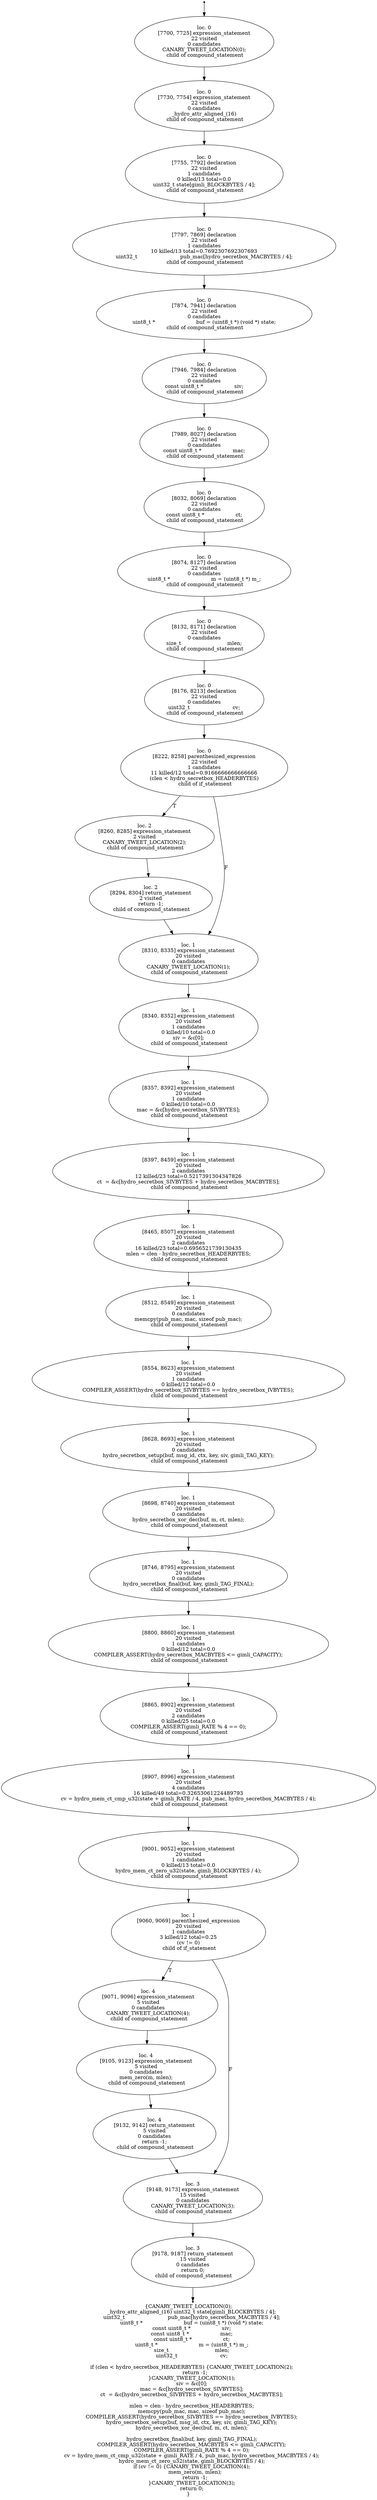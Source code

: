 digraph hydro_secretbox_decrypt_localised_9 {
	initial [shape=point]
	initial -> "loc. 0
[7700, 7725] expression_statement
22 visited
0 candidates
 CANARY_TWEET_LOCATION(0); 
 child of compound_statement"
	final [shape=point]
	"loc. 3
[9178, 9187] return_statement
15 visited
0 candidates
 return 0; 
 child of compound_statement" -> final
	"loc. 0
[7700, 7725] expression_statement
22 visited
0 candidates
 CANARY_TWEET_LOCATION(0); 
 child of compound_statement"
	"loc. 0
[7700, 7725] expression_statement
22 visited
0 candidates
 CANARY_TWEET_LOCATION(0); 
 child of compound_statement" -> "loc. 0
[7730, 7754] expression_statement
22 visited
0 candidates
 _hydro_attr_aligned_(16) 
 child of compound_statement"
	"loc. 0
[7730, 7754] expression_statement
22 visited
0 candidates
 _hydro_attr_aligned_(16) 
 child of compound_statement"
	"loc. 0
[7730, 7754] expression_statement
22 visited
0 candidates
 _hydro_attr_aligned_(16) 
 child of compound_statement" -> "loc. 0
[7755, 7792] declaration
22 visited
1 candidates
0 killed/13 total=0.0
 uint32_t state[gimli_BLOCKBYTES / 4]; 
 child of compound_statement"
	"loc. 0
[7755, 7792] declaration
22 visited
1 candidates
0 killed/13 total=0.0
 uint32_t state[gimli_BLOCKBYTES / 4]; 
 child of compound_statement"
	"loc. 0
[7755, 7792] declaration
22 visited
1 candidates
0 killed/13 total=0.0
 uint32_t state[gimli_BLOCKBYTES / 4]; 
 child of compound_statement" -> "loc. 0
[7797, 7869] declaration
22 visited
1 candidates
10 killed/13 total=0.7692307692307693
 uint32_t                          pub_mac[hydro_secretbox_MACBYTES / 4]; 
 child of compound_statement"
	"loc. 0
[7797, 7869] declaration
22 visited
1 candidates
10 killed/13 total=0.7692307692307693
 uint32_t                          pub_mac[hydro_secretbox_MACBYTES / 4]; 
 child of compound_statement"
	"loc. 0
[7797, 7869] declaration
22 visited
1 candidates
10 killed/13 total=0.7692307692307693
 uint32_t                          pub_mac[hydro_secretbox_MACBYTES / 4]; 
 child of compound_statement" -> "loc. 0
[7874, 7941] declaration
22 visited
0 candidates
 uint8_t *                         buf = (uint8_t *) (void *) state; 
 child of compound_statement"
	"loc. 0
[7874, 7941] declaration
22 visited
0 candidates
 uint8_t *                         buf = (uint8_t *) (void *) state; 
 child of compound_statement"
	"loc. 0
[7874, 7941] declaration
22 visited
0 candidates
 uint8_t *                         buf = (uint8_t *) (void *) state; 
 child of compound_statement" -> "loc. 0
[7946, 7984] declaration
22 visited
0 candidates
 const uint8_t *                   siv; 
 child of compound_statement"
	"loc. 0
[7946, 7984] declaration
22 visited
0 candidates
 const uint8_t *                   siv; 
 child of compound_statement"
	"loc. 0
[7946, 7984] declaration
22 visited
0 candidates
 const uint8_t *                   siv; 
 child of compound_statement" -> "loc. 0
[7989, 8027] declaration
22 visited
0 candidates
 const uint8_t *                   mac; 
 child of compound_statement"
	"loc. 0
[7989, 8027] declaration
22 visited
0 candidates
 const uint8_t *                   mac; 
 child of compound_statement"
	"loc. 0
[7989, 8027] declaration
22 visited
0 candidates
 const uint8_t *                   mac; 
 child of compound_statement" -> "loc. 0
[8032, 8069] declaration
22 visited
0 candidates
 const uint8_t *                   ct; 
 child of compound_statement"
	"loc. 0
[8032, 8069] declaration
22 visited
0 candidates
 const uint8_t *                   ct; 
 child of compound_statement"
	"loc. 0
[8032, 8069] declaration
22 visited
0 candidates
 const uint8_t *                   ct; 
 child of compound_statement" -> "loc. 0
[8074, 8127] declaration
22 visited
0 candidates
 uint8_t *                         m = (uint8_t *) m_; 
 child of compound_statement"
	"loc. 0
[8074, 8127] declaration
22 visited
0 candidates
 uint8_t *                         m = (uint8_t *) m_; 
 child of compound_statement"
	"loc. 0
[8074, 8127] declaration
22 visited
0 candidates
 uint8_t *                         m = (uint8_t *) m_; 
 child of compound_statement" -> "loc. 0
[8132, 8171] declaration
22 visited
0 candidates
 size_t                            mlen; 
 child of compound_statement"
	"loc. 0
[8132, 8171] declaration
22 visited
0 candidates
 size_t                            mlen; 
 child of compound_statement"
	"loc. 0
[8132, 8171] declaration
22 visited
0 candidates
 size_t                            mlen; 
 child of compound_statement" -> "loc. 0
[8176, 8213] declaration
22 visited
0 candidates
 uint32_t                          cv; 
 child of compound_statement"
	"loc. 0
[8176, 8213] declaration
22 visited
0 candidates
 uint32_t                          cv; 
 child of compound_statement"
	"loc. 0
[8176, 8213] declaration
22 visited
0 candidates
 uint32_t                          cv; 
 child of compound_statement" -> "loc. 0
[8222, 8258] parenthesized_expression
22 visited
1 candidates
11 killed/12 total=0.9166666666666666
 (clen < hydro_secretbox_HEADERBYTES) 
 child of if_statement"
	"loc. 0
[8222, 8258] parenthesized_expression
22 visited
1 candidates
11 killed/12 total=0.9166666666666666
 (clen < hydro_secretbox_HEADERBYTES) 
 child of if_statement"
	"loc. 0
[8222, 8258] parenthesized_expression
22 visited
1 candidates
11 killed/12 total=0.9166666666666666
 (clen < hydro_secretbox_HEADERBYTES) 
 child of if_statement" -> "loc. 2
[8260, 8285] expression_statement
2 visited
 CANARY_TWEET_LOCATION(2); 
 child of compound_statement" [label=T]
	"loc. 0
[8222, 8258] parenthesized_expression
22 visited
1 candidates
11 killed/12 total=0.9166666666666666
 (clen < hydro_secretbox_HEADERBYTES) 
 child of if_statement" -> "loc. 1
[8310, 8335] expression_statement
20 visited
0 candidates
 CANARY_TWEET_LOCATION(1); 
 child of compound_statement" [label=F]
	"loc. 2
[8260, 8285] expression_statement
2 visited
 CANARY_TWEET_LOCATION(2); 
 child of compound_statement"
	"loc. 2
[8260, 8285] expression_statement
2 visited
 CANARY_TWEET_LOCATION(2); 
 child of compound_statement" -> "loc. 2
[8294, 8304] return_statement
2 visited
 return -1; 
 child of compound_statement"
	"loc. 1
[8310, 8335] expression_statement
20 visited
0 candidates
 CANARY_TWEET_LOCATION(1); 
 child of compound_statement"
	"loc. 1
[8310, 8335] expression_statement
20 visited
0 candidates
 CANARY_TWEET_LOCATION(1); 
 child of compound_statement" -> "loc. 1
[8340, 8352] expression_statement
20 visited
1 candidates
0 killed/10 total=0.0
 siv = &c[0]; 
 child of compound_statement"
	"loc. 2
[8294, 8304] return_statement
2 visited
 return -1; 
 child of compound_statement"
	"loc. 2
[8294, 8304] return_statement
2 visited
 return -1; 
 child of compound_statement" -> "loc. 1
[8310, 8335] expression_statement
20 visited
0 candidates
 CANARY_TWEET_LOCATION(1); 
 child of compound_statement"
	"loc. 1
[8340, 8352] expression_statement
20 visited
1 candidates
0 killed/10 total=0.0
 siv = &c[0]; 
 child of compound_statement"
	"loc. 1
[8340, 8352] expression_statement
20 visited
1 candidates
0 killed/10 total=0.0
 siv = &c[0]; 
 child of compound_statement" -> "loc. 1
[8357, 8392] expression_statement
20 visited
1 candidates
0 killed/10 total=0.0
 mac = &c[hydro_secretbox_SIVBYTES]; 
 child of compound_statement"
	"loc. 1
[8357, 8392] expression_statement
20 visited
1 candidates
0 killed/10 total=0.0
 mac = &c[hydro_secretbox_SIVBYTES]; 
 child of compound_statement"
	"loc. 1
[8357, 8392] expression_statement
20 visited
1 candidates
0 killed/10 total=0.0
 mac = &c[hydro_secretbox_SIVBYTES]; 
 child of compound_statement" -> "loc. 1
[8397, 8459] expression_statement
20 visited
2 candidates
12 killed/23 total=0.5217391304347826
 ct  = &c[hydro_secretbox_SIVBYTES + hydro_secretbox_MACBYTES]; 
 child of compound_statement"
	"loc. 1
[8397, 8459] expression_statement
20 visited
2 candidates
12 killed/23 total=0.5217391304347826
 ct  = &c[hydro_secretbox_SIVBYTES + hydro_secretbox_MACBYTES]; 
 child of compound_statement"
	"loc. 1
[8397, 8459] expression_statement
20 visited
2 candidates
12 killed/23 total=0.5217391304347826
 ct  = &c[hydro_secretbox_SIVBYTES + hydro_secretbox_MACBYTES]; 
 child of compound_statement" -> "loc. 1
[8465, 8507] expression_statement
20 visited
2 candidates
16 killed/23 total=0.6956521739130435
 mlen = clen - hydro_secretbox_HEADERBYTES; 
 child of compound_statement"
	"loc. 1
[8465, 8507] expression_statement
20 visited
2 candidates
16 killed/23 total=0.6956521739130435
 mlen = clen - hydro_secretbox_HEADERBYTES; 
 child of compound_statement"
	"loc. 1
[8465, 8507] expression_statement
20 visited
2 candidates
16 killed/23 total=0.6956521739130435
 mlen = clen - hydro_secretbox_HEADERBYTES; 
 child of compound_statement" -> "loc. 1
[8512, 8549] expression_statement
20 visited
0 candidates
 memcpy(pub_mac, mac, sizeof pub_mac); 
 child of compound_statement"
	"loc. 1
[8512, 8549] expression_statement
20 visited
0 candidates
 memcpy(pub_mac, mac, sizeof pub_mac); 
 child of compound_statement"
	"loc. 1
[8512, 8549] expression_statement
20 visited
0 candidates
 memcpy(pub_mac, mac, sizeof pub_mac); 
 child of compound_statement" -> "loc. 1
[8554, 8623] expression_statement
20 visited
1 candidates
0 killed/12 total=0.0
 COMPILER_ASSERT(hydro_secretbox_SIVBYTES == hydro_secretbox_IVBYTES); 
 child of compound_statement"
	"loc. 1
[8554, 8623] expression_statement
20 visited
1 candidates
0 killed/12 total=0.0
 COMPILER_ASSERT(hydro_secretbox_SIVBYTES == hydro_secretbox_IVBYTES); 
 child of compound_statement"
	"loc. 1
[8554, 8623] expression_statement
20 visited
1 candidates
0 killed/12 total=0.0
 COMPILER_ASSERT(hydro_secretbox_SIVBYTES == hydro_secretbox_IVBYTES); 
 child of compound_statement" -> "loc. 1
[8628, 8693] expression_statement
20 visited
0 candidates
 hydro_secretbox_setup(buf, msg_id, ctx, key, siv, gimli_TAG_KEY); 
 child of compound_statement"
	"loc. 1
[8628, 8693] expression_statement
20 visited
0 candidates
 hydro_secretbox_setup(buf, msg_id, ctx, key, siv, gimli_TAG_KEY); 
 child of compound_statement"
	"loc. 1
[8628, 8693] expression_statement
20 visited
0 candidates
 hydro_secretbox_setup(buf, msg_id, ctx, key, siv, gimli_TAG_KEY); 
 child of compound_statement" -> "loc. 1
[8698, 8740] expression_statement
20 visited
0 candidates
 hydro_secretbox_xor_dec(buf, m, ct, mlen); 
 child of compound_statement"
	"loc. 1
[8698, 8740] expression_statement
20 visited
0 candidates
 hydro_secretbox_xor_dec(buf, m, ct, mlen); 
 child of compound_statement"
	"loc. 1
[8698, 8740] expression_statement
20 visited
0 candidates
 hydro_secretbox_xor_dec(buf, m, ct, mlen); 
 child of compound_statement" -> "loc. 1
[8746, 8795] expression_statement
20 visited
0 candidates
 hydro_secretbox_final(buf, key, gimli_TAG_FINAL); 
 child of compound_statement"
	"loc. 1
[8746, 8795] expression_statement
20 visited
0 candidates
 hydro_secretbox_final(buf, key, gimli_TAG_FINAL); 
 child of compound_statement"
	"loc. 1
[8746, 8795] expression_statement
20 visited
0 candidates
 hydro_secretbox_final(buf, key, gimli_TAG_FINAL); 
 child of compound_statement" -> "loc. 1
[8800, 8860] expression_statement
20 visited
1 candidates
0 killed/12 total=0.0
 COMPILER_ASSERT(hydro_secretbox_MACBYTES <= gimli_CAPACITY); 
 child of compound_statement"
	"loc. 1
[8800, 8860] expression_statement
20 visited
1 candidates
0 killed/12 total=0.0
 COMPILER_ASSERT(hydro_secretbox_MACBYTES <= gimli_CAPACITY); 
 child of compound_statement"
	"loc. 1
[8800, 8860] expression_statement
20 visited
1 candidates
0 killed/12 total=0.0
 COMPILER_ASSERT(hydro_secretbox_MACBYTES <= gimli_CAPACITY); 
 child of compound_statement" -> "loc. 1
[8865, 8902] expression_statement
20 visited
2 candidates
0 killed/25 total=0.0
 COMPILER_ASSERT(gimli_RATE % 4 == 0); 
 child of compound_statement"
	"loc. 1
[8865, 8902] expression_statement
20 visited
2 candidates
0 killed/25 total=0.0
 COMPILER_ASSERT(gimli_RATE % 4 == 0); 
 child of compound_statement"
	"loc. 1
[8865, 8902] expression_statement
20 visited
2 candidates
0 killed/25 total=0.0
 COMPILER_ASSERT(gimli_RATE % 4 == 0); 
 child of compound_statement" -> "loc. 1
[8907, 8996] expression_statement
20 visited
4 candidates
16 killed/49 total=0.32653061224489793
 cv = hydro_mem_ct_cmp_u32(state + gimli_RATE / 4, pub_mac, hydro_secretbox_MACBYTES / 4); 
 child of compound_statement"
	"loc. 1
[8907, 8996] expression_statement
20 visited
4 candidates
16 killed/49 total=0.32653061224489793
 cv = hydro_mem_ct_cmp_u32(state + gimli_RATE / 4, pub_mac, hydro_secretbox_MACBYTES / 4); 
 child of compound_statement"
	"loc. 1
[8907, 8996] expression_statement
20 visited
4 candidates
16 killed/49 total=0.32653061224489793
 cv = hydro_mem_ct_cmp_u32(state + gimli_RATE / 4, pub_mac, hydro_secretbox_MACBYTES / 4); 
 child of compound_statement" -> "loc. 1
[9001, 9052] expression_statement
20 visited
1 candidates
0 killed/13 total=0.0
 hydro_mem_ct_zero_u32(state, gimli_BLOCKBYTES / 4); 
 child of compound_statement"
	"loc. 1
[9001, 9052] expression_statement
20 visited
1 candidates
0 killed/13 total=0.0
 hydro_mem_ct_zero_u32(state, gimli_BLOCKBYTES / 4); 
 child of compound_statement"
	"loc. 1
[9001, 9052] expression_statement
20 visited
1 candidates
0 killed/13 total=0.0
 hydro_mem_ct_zero_u32(state, gimli_BLOCKBYTES / 4); 
 child of compound_statement" -> "loc. 1
[9060, 9069] parenthesized_expression
20 visited
1 candidates
3 killed/12 total=0.25
 (cv != 0) 
 child of if_statement"
	"loc. 1
[9060, 9069] parenthesized_expression
20 visited
1 candidates
3 killed/12 total=0.25
 (cv != 0) 
 child of if_statement"
	"loc. 1
[9060, 9069] parenthesized_expression
20 visited
1 candidates
3 killed/12 total=0.25
 (cv != 0) 
 child of if_statement" -> "loc. 4
[9071, 9096] expression_statement
5 visited
0 candidates
 CANARY_TWEET_LOCATION(4); 
 child of compound_statement" [label=T]
	"loc. 1
[9060, 9069] parenthesized_expression
20 visited
1 candidates
3 killed/12 total=0.25
 (cv != 0) 
 child of if_statement" -> "loc. 3
[9148, 9173] expression_statement
15 visited
0 candidates
 CANARY_TWEET_LOCATION(3); 
 child of compound_statement" [label=F]
	"loc. 4
[9071, 9096] expression_statement
5 visited
0 candidates
 CANARY_TWEET_LOCATION(4); 
 child of compound_statement"
	"loc. 4
[9071, 9096] expression_statement
5 visited
0 candidates
 CANARY_TWEET_LOCATION(4); 
 child of compound_statement" -> "loc. 4
[9105, 9123] expression_statement
5 visited
0 candidates
 mem_zero(m, mlen); 
 child of compound_statement"
	"loc. 3
[9148, 9173] expression_statement
15 visited
0 candidates
 CANARY_TWEET_LOCATION(3); 
 child of compound_statement"
	"loc. 3
[9148, 9173] expression_statement
15 visited
0 candidates
 CANARY_TWEET_LOCATION(3); 
 child of compound_statement" -> "loc. 3
[9178, 9187] return_statement
15 visited
0 candidates
 return 0; 
 child of compound_statement"
	"loc. 4
[9105, 9123] expression_statement
5 visited
0 candidates
 mem_zero(m, mlen); 
 child of compound_statement"
	"loc. 4
[9105, 9123] expression_statement
5 visited
0 candidates
 mem_zero(m, mlen); 
 child of compound_statement" -> "loc. 4
[9132, 9142] return_statement
5 visited
0 candidates
 return -1; 
 child of compound_statement"
	"loc. 4
[9132, 9142] return_statement
5 visited
0 candidates
 return -1; 
 child of compound_statement"
	"loc. 4
[9132, 9142] return_statement
5 visited
0 candidates
 return -1; 
 child of compound_statement" -> "loc. 3
[9148, 9173] expression_statement
15 visited
0 candidates
 CANARY_TWEET_LOCATION(3); 
 child of compound_statement"
	"loc. 3
[9178, 9187] return_statement
15 visited
0 candidates
 return 0; 
 child of compound_statement"
	label="{CANARY_TWEET_LOCATION(0);
    _hydro_attr_aligned_(16) uint32_t state[gimli_BLOCKBYTES / 4];
    uint32_t                          pub_mac[hydro_secretbox_MACBYTES / 4];
    uint8_t *                         buf = (uint8_t *) (void *) state;
    const uint8_t *                   siv;
    const uint8_t *                   mac;
    const uint8_t *                   ct;
    uint8_t *                         m = (uint8_t *) m_;
    size_t                            mlen;
    uint32_t                          cv;

    if (clen < hydro_secretbox_HEADERBYTES) {CANARY_TWEET_LOCATION(2);
        return -1;
    }CANARY_TWEET_LOCATION(1);
    siv = &c[0];
    mac = &c[hydro_secretbox_SIVBYTES];
    ct  = &c[hydro_secretbox_SIVBYTES + hydro_secretbox_MACBYTES];

    mlen = clen - hydro_secretbox_HEADERBYTES;
    memcpy(pub_mac, mac, sizeof pub_mac);
    COMPILER_ASSERT(hydro_secretbox_SIVBYTES == hydro_secretbox_IVBYTES);
    hydro_secretbox_setup(buf, msg_id, ctx, key, siv, gimli_TAG_KEY);
    hydro_secretbox_xor_dec(buf, m, ct, mlen);

    hydro_secretbox_final(buf, key, gimli_TAG_FINAL);
    COMPILER_ASSERT(hydro_secretbox_MACBYTES <= gimli_CAPACITY);
    COMPILER_ASSERT(gimli_RATE % 4 == 0);
    cv = hydro_mem_ct_cmp_u32(state + gimli_RATE / 4, pub_mac, hydro_secretbox_MACBYTES / 4);
    hydro_mem_ct_zero_u32(state, gimli_BLOCKBYTES / 4);
    if (cv != 0) {CANARY_TWEET_LOCATION(4);
        mem_zero(m, mlen);
        return -1;
    }CANARY_TWEET_LOCATION(3);
    return 0;
}"
}

